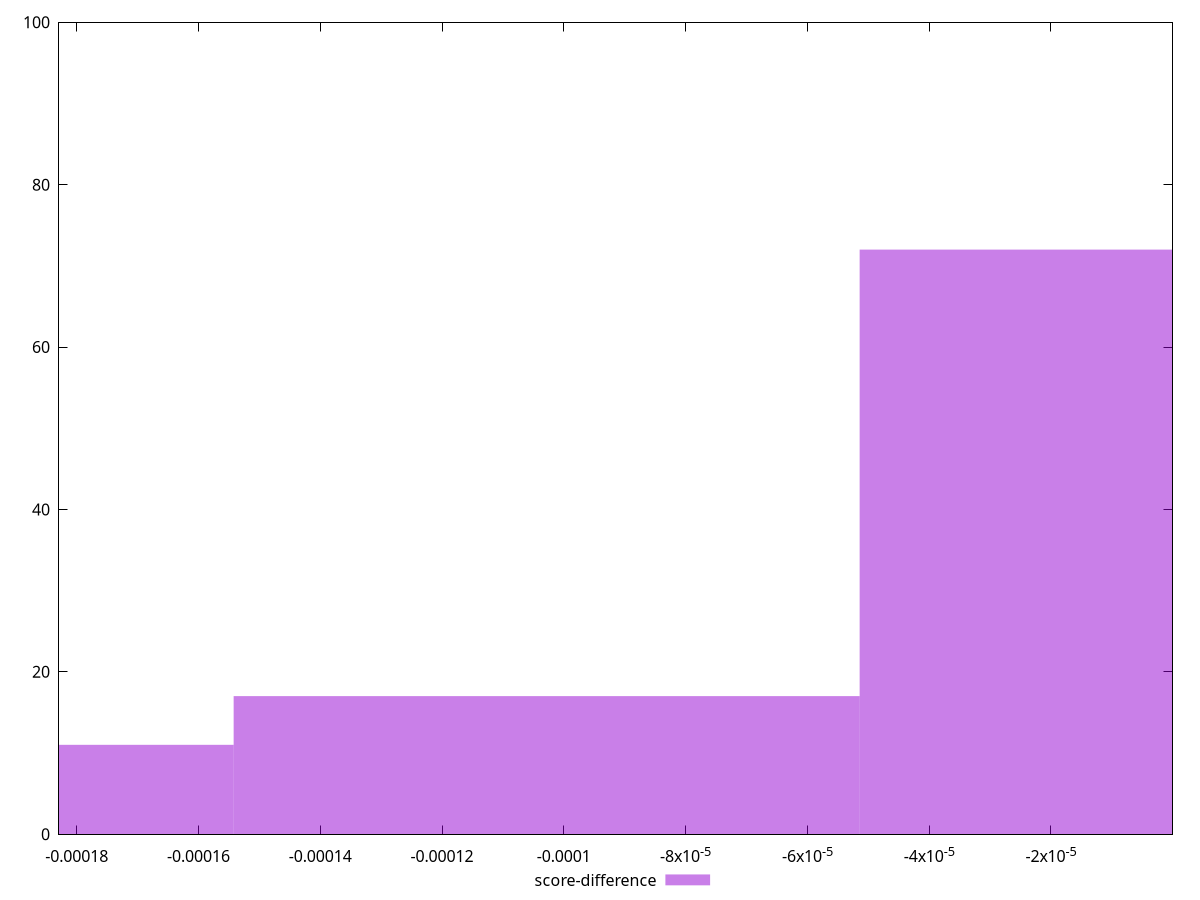 reset

$scoreDifference <<EOF
-0.00020565784850913176 11
-0.00010282892425456588 17
0 72
EOF

set key outside below
set boxwidth 0.00010282892425456588
set xrange [-0.0001829297357594517:-2.5091771993501766e-8]
set yrange [0:100]
set trange [0:100]
set style fill transparent solid 0.5 noborder
set terminal svg size 640, 490 enhanced background rgb 'white'
set output "reprap/largest-contentful-paint/samples/pages+cached+nointeractive/score-difference/histogram.svg"

plot $scoreDifference title "score-difference" with boxes

reset
